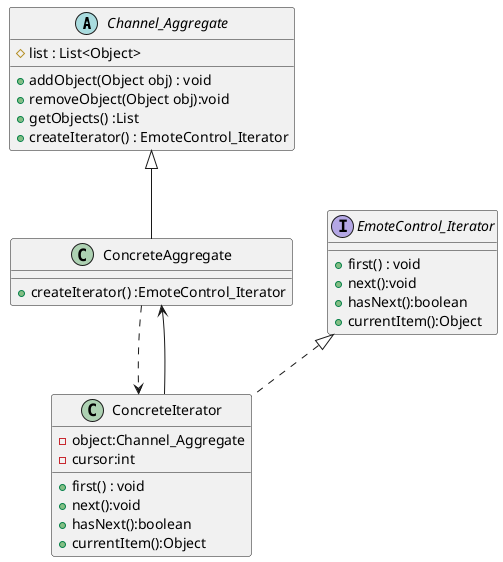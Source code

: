 @startuml
'https://plantuml.com/class-diagram

abstract class Channel_Aggregate{
# list : List<Object>
+addObject(Object obj) : void
+removeObject(Object obj):void
+getObjects() :List
+createIterator() : EmoteControl_Iterator
}

interface EmoteControl_Iterator{
+first() : void
+next():void
+hasNext():boolean
+currentItem():Object
}

class ConcreteAggregate extends Channel_Aggregate{
+createIterator() :EmoteControl_Iterator
}

class ConcreteIterator implements EmoteControl_Iterator{
-object:Channel_Aggregate
-cursor:int
+first() : void
+next():void
+hasNext():boolean
+currentItem():Object
}

ConcreteAggregate ..>ConcreteIterator
ConcreteIterator --> ConcreteAggregate

@enduml